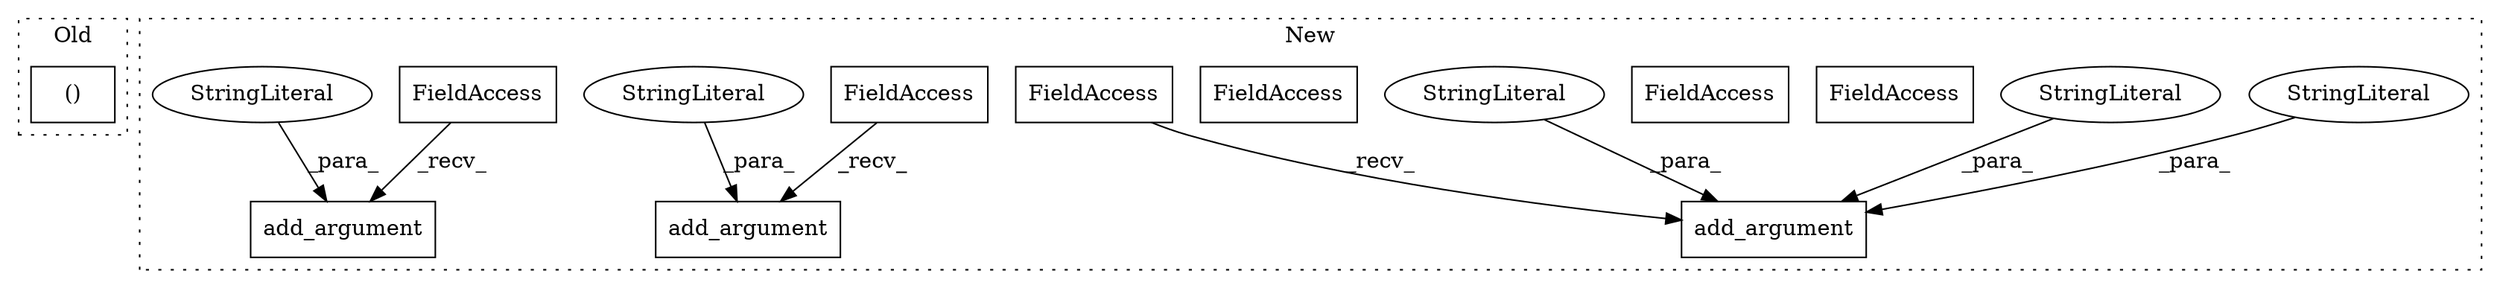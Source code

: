 digraph G {
subgraph cluster0 {
1 [label="()" a="106" s="6568" l="21" shape="box"];
label = "Old";
style="dotted";
}
subgraph cluster1 {
2 [label="add_argument" a="32" s="7946,8020" l="13,1" shape="box"];
3 [label="StringLiteral" a="45" s="7959" l="4" shape="ellipse"];
4 [label="StringLiteral" a="45" s="7976" l="5" shape="ellipse"];
5 [label="FieldAccess" a="22" s="7939" l="6" shape="box"];
6 [label="FieldAccess" a="22" s="7817" l="6" shape="box"];
7 [label="add_argument" a="32" s="7824,7930" l="13,1" shape="box"];
8 [label="StringLiteral" a="45" s="7972" l="3" shape="ellipse"];
9 [label="FieldAccess" a="22" s="8029" l="6" shape="box"];
10 [label="add_argument" a="32" s="8036,8090" l="13,1" shape="box"];
11 [label="StringLiteral" a="45" s="7842" l="8" shape="ellipse"];
12 [label="StringLiteral" a="45" s="8066" l="24" shape="ellipse"];
13 [label="FieldAccess" a="22" s="8029" l="6" shape="box"];
14 [label="FieldAccess" a="22" s="7939" l="6" shape="box"];
15 [label="FieldAccess" a="22" s="7817" l="6" shape="box"];
label = "New";
style="dotted";
}
3 -> 2 [label="_para_"];
4 -> 2 [label="_para_"];
8 -> 2 [label="_para_"];
11 -> 7 [label="_para_"];
12 -> 10 [label="_para_"];
13 -> 10 [label="_recv_"];
14 -> 2 [label="_recv_"];
15 -> 7 [label="_recv_"];
}
